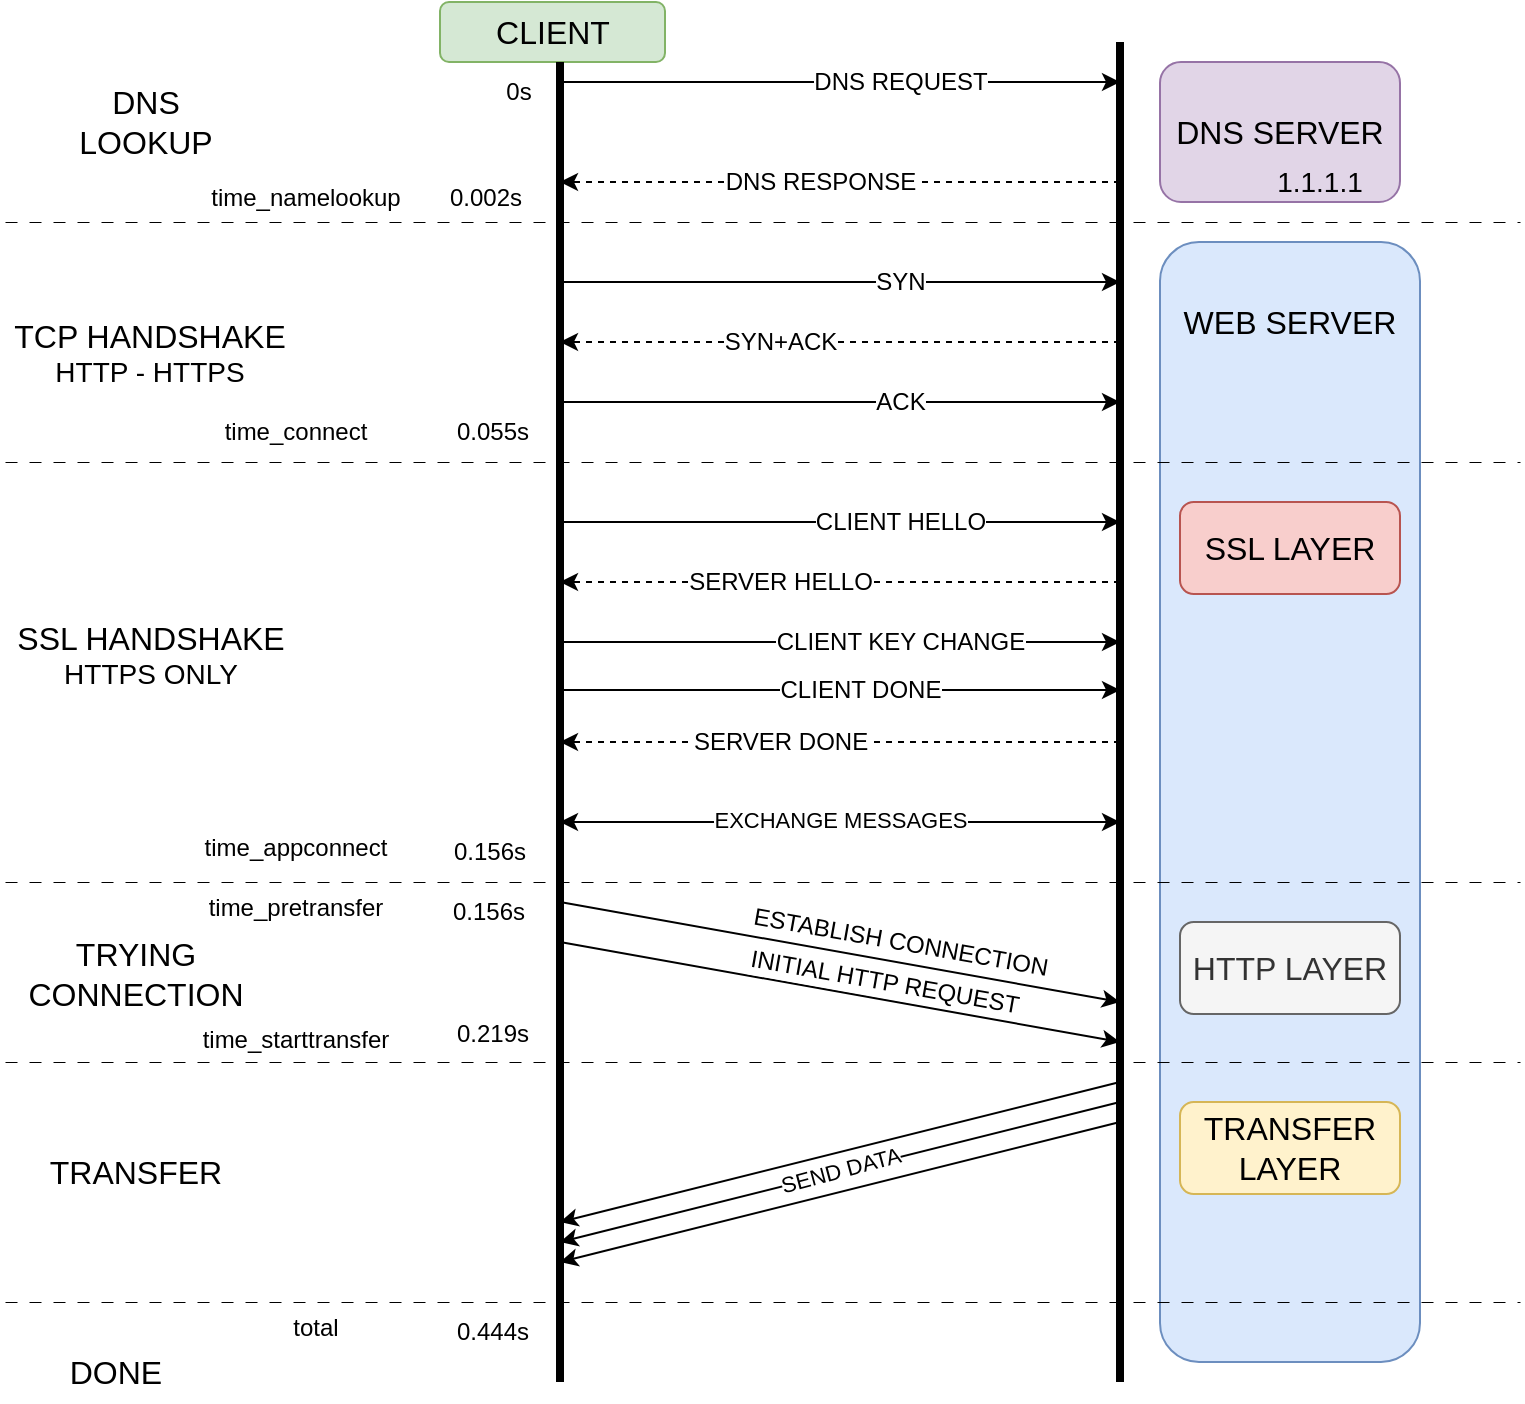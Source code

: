 <mxfile version="21.3.3" type="device">
  <diagram name="Page-1" id="1liTm15afsR-puAgwV_L">
    <mxGraphModel dx="1434" dy="746" grid="1" gridSize="10" guides="1" tooltips="1" connect="1" arrows="1" fold="1" page="1" pageScale="1" pageWidth="1169" pageHeight="827" math="0" shadow="0">
      <root>
        <mxCell id="0" />
        <mxCell id="1" parent="0" />
        <mxCell id="zWmy7efZT_JnDAbeR441-1" value="&lt;font style=&quot;font-size: 16px;&quot;&gt;CLIENT&lt;/font&gt;" style="rounded=1;whiteSpace=wrap;html=1;fillColor=#d5e8d4;strokeColor=#82b366;" vertex="1" parent="1">
          <mxGeometry x="425" y="64" width="112.5" height="30" as="geometry" />
        </mxCell>
        <mxCell id="zWmy7efZT_JnDAbeR441-2" value="&lt;font style=&quot;font-size: 16px;&quot;&gt;DNS SERVER&lt;/font&gt;" style="rounded=1;whiteSpace=wrap;html=1;fillColor=#e1d5e7;strokeColor=#9673a6;" vertex="1" parent="1">
          <mxGeometry x="785" y="94" width="120" height="70" as="geometry" />
        </mxCell>
        <mxCell id="zWmy7efZT_JnDAbeR441-3" value="" style="rounded=1;whiteSpace=wrap;html=1;fillColor=#dae8fc;strokeColor=#6c8ebf;" vertex="1" parent="1">
          <mxGeometry x="785" y="184" width="130" height="560" as="geometry" />
        </mxCell>
        <mxCell id="zWmy7efZT_JnDAbeR441-4" value="&lt;font style=&quot;font-size: 16px;&quot;&gt;WEB SERVER&lt;/font&gt;" style="text;html=1;strokeColor=none;fillColor=none;align=center;verticalAlign=middle;whiteSpace=wrap;rounded=0;" vertex="1" parent="1">
          <mxGeometry x="795" y="204" width="110" height="40" as="geometry" />
        </mxCell>
        <mxCell id="zWmy7efZT_JnDAbeR441-5" value="" style="endArrow=none;html=1;rounded=0;strokeWidth=4;" edge="1" parent="1">
          <mxGeometry width="50" height="50" relative="1" as="geometry">
            <mxPoint x="765" y="754" as="sourcePoint" />
            <mxPoint x="765" y="84" as="targetPoint" />
          </mxGeometry>
        </mxCell>
        <mxCell id="zWmy7efZT_JnDAbeR441-7" value="&lt;font style=&quot;font-size: 14px;&quot;&gt;1.1.1.1&lt;/font&gt;" style="text;html=1;strokeColor=none;fillColor=none;align=center;verticalAlign=middle;whiteSpace=wrap;rounded=0;" vertex="1" parent="1">
          <mxGeometry x="835" y="144" width="60" height="20" as="geometry" />
        </mxCell>
        <mxCell id="zWmy7efZT_JnDAbeR441-8" value="&lt;font style=&quot;font-size: 16px;&quot;&gt;SSL LAYER&lt;/font&gt;" style="rounded=1;whiteSpace=wrap;html=1;fillColor=#f8cecc;strokeColor=#b85450;" vertex="1" parent="1">
          <mxGeometry x="795" y="314" width="110" height="46" as="geometry" />
        </mxCell>
        <mxCell id="zWmy7efZT_JnDAbeR441-9" value="&lt;font style=&quot;font-size: 16px;&quot;&gt;HTTP LAYER&lt;/font&gt;" style="rounded=1;whiteSpace=wrap;html=1;fillColor=#f5f5f5;strokeColor=#666666;fontColor=#333333;" vertex="1" parent="1">
          <mxGeometry x="795" y="524" width="110" height="46" as="geometry" />
        </mxCell>
        <mxCell id="zWmy7efZT_JnDAbeR441-10" value="&lt;font style=&quot;font-size: 16px;&quot;&gt;TRANSFER&lt;br&gt;LAYER&lt;br&gt;&lt;/font&gt;" style="rounded=1;whiteSpace=wrap;html=1;fillColor=#fff2cc;strokeColor=#d6b656;" vertex="1" parent="1">
          <mxGeometry x="795" y="614" width="110" height="46" as="geometry" />
        </mxCell>
        <mxCell id="zWmy7efZT_JnDAbeR441-11" value="" style="endArrow=classic;html=1;rounded=0;" edge="1" parent="1">
          <mxGeometry width="50" height="50" relative="1" as="geometry">
            <mxPoint x="485" y="104" as="sourcePoint" />
            <mxPoint x="765" y="104" as="targetPoint" />
          </mxGeometry>
        </mxCell>
        <mxCell id="zWmy7efZT_JnDAbeR441-13" value="&lt;font style=&quot;font-size: 12px;&quot;&gt;DNS REQUEST&lt;/font&gt;" style="edgeLabel;html=1;align=center;verticalAlign=middle;resizable=0;points=[];" vertex="1" connectable="0" parent="zWmy7efZT_JnDAbeR441-11">
          <mxGeometry x="0.2" relative="1" as="geometry">
            <mxPoint x="2" as="offset" />
          </mxGeometry>
        </mxCell>
        <mxCell id="zWmy7efZT_JnDAbeR441-12" value="" style="endArrow=none;html=1;rounded=0;strokeWidth=4;" edge="1" parent="1">
          <mxGeometry width="50" height="50" relative="1" as="geometry">
            <mxPoint x="485" y="754" as="sourcePoint" />
            <mxPoint x="485" y="94" as="targetPoint" />
          </mxGeometry>
        </mxCell>
        <mxCell id="zWmy7efZT_JnDAbeR441-14" value="" style="endArrow=classic;html=1;rounded=0;dashed=1;strokeWidth=1;" edge="1" parent="1">
          <mxGeometry width="50" height="50" relative="1" as="geometry">
            <mxPoint x="765" y="154" as="sourcePoint" />
            <mxPoint x="485" y="154" as="targetPoint" />
          </mxGeometry>
        </mxCell>
        <mxCell id="zWmy7efZT_JnDAbeR441-15" value="&lt;font style=&quot;font-size: 12px;&quot;&gt;DNS RESPONSE&lt;/font&gt;" style="edgeLabel;html=1;align=center;verticalAlign=middle;resizable=0;points=[];" vertex="1" connectable="0" parent="zWmy7efZT_JnDAbeR441-14">
          <mxGeometry x="0.129" y="-1" relative="1" as="geometry">
            <mxPoint x="8" y="1" as="offset" />
          </mxGeometry>
        </mxCell>
        <mxCell id="zWmy7efZT_JnDAbeR441-17" value="" style="endArrow=classic;html=1;rounded=0;" edge="1" parent="1">
          <mxGeometry width="50" height="50" relative="1" as="geometry">
            <mxPoint x="485" y="204" as="sourcePoint" />
            <mxPoint x="765" y="204" as="targetPoint" />
          </mxGeometry>
        </mxCell>
        <mxCell id="zWmy7efZT_JnDAbeR441-18" value="&lt;font style=&quot;font-size: 12px;&quot;&gt;SYN&lt;/font&gt;" style="edgeLabel;html=1;align=center;verticalAlign=middle;resizable=0;points=[];" vertex="1" connectable="0" parent="zWmy7efZT_JnDAbeR441-17">
          <mxGeometry x="0.2" relative="1" as="geometry">
            <mxPoint x="2" as="offset" />
          </mxGeometry>
        </mxCell>
        <mxCell id="zWmy7efZT_JnDAbeR441-19" value="" style="endArrow=classic;html=1;rounded=0;dashed=1;strokeWidth=1;" edge="1" parent="1">
          <mxGeometry width="50" height="50" relative="1" as="geometry">
            <mxPoint x="765" y="234" as="sourcePoint" />
            <mxPoint x="485" y="234" as="targetPoint" />
          </mxGeometry>
        </mxCell>
        <mxCell id="zWmy7efZT_JnDAbeR441-20" value="&lt;font style=&quot;font-size: 12px;&quot;&gt;SYN+ACK&lt;/font&gt;" style="edgeLabel;html=1;align=center;verticalAlign=middle;resizable=0;points=[];" vertex="1" connectable="0" parent="zWmy7efZT_JnDAbeR441-19">
          <mxGeometry x="0.129" y="-1" relative="1" as="geometry">
            <mxPoint x="-12" y="1" as="offset" />
          </mxGeometry>
        </mxCell>
        <mxCell id="zWmy7efZT_JnDAbeR441-21" value="" style="endArrow=classic;html=1;rounded=0;" edge="1" parent="1">
          <mxGeometry width="50" height="50" relative="1" as="geometry">
            <mxPoint x="485" y="264" as="sourcePoint" />
            <mxPoint x="765" y="264" as="targetPoint" />
          </mxGeometry>
        </mxCell>
        <mxCell id="zWmy7efZT_JnDAbeR441-22" value="&lt;span style=&quot;font-size: 12px;&quot;&gt;ACK&lt;/span&gt;" style="edgeLabel;html=1;align=center;verticalAlign=middle;resizable=0;points=[];" vertex="1" connectable="0" parent="zWmy7efZT_JnDAbeR441-21">
          <mxGeometry x="0.2" relative="1" as="geometry">
            <mxPoint x="2" as="offset" />
          </mxGeometry>
        </mxCell>
        <mxCell id="zWmy7efZT_JnDAbeR441-23" value="" style="endArrow=none;dashed=1;html=1;rounded=0;dashPattern=12 12;strokeWidth=0.5;" edge="1" parent="1">
          <mxGeometry width="50" height="50" relative="1" as="geometry">
            <mxPoint x="207.5" y="294" as="sourcePoint" />
            <mxPoint x="965" y="294" as="targetPoint" />
          </mxGeometry>
        </mxCell>
        <mxCell id="zWmy7efZT_JnDAbeR441-24" value="" style="endArrow=none;dashed=1;html=1;rounded=0;dashPattern=12 12;strokeWidth=0.5;" edge="1" parent="1">
          <mxGeometry width="50" height="50" relative="1" as="geometry">
            <mxPoint x="207.5" y="174" as="sourcePoint" />
            <mxPoint x="965" y="174" as="targetPoint" />
          </mxGeometry>
        </mxCell>
        <mxCell id="zWmy7efZT_JnDAbeR441-25" value="" style="endArrow=classic;html=1;rounded=0;" edge="1" parent="1">
          <mxGeometry width="50" height="50" relative="1" as="geometry">
            <mxPoint x="485" y="324" as="sourcePoint" />
            <mxPoint x="765" y="324" as="targetPoint" />
          </mxGeometry>
        </mxCell>
        <mxCell id="zWmy7efZT_JnDAbeR441-26" value="&lt;span style=&quot;font-size: 12px;&quot;&gt;CLIENT HELLO&lt;/span&gt;" style="edgeLabel;html=1;align=center;verticalAlign=middle;resizable=0;points=[];" vertex="1" connectable="0" parent="zWmy7efZT_JnDAbeR441-25">
          <mxGeometry x="0.2" relative="1" as="geometry">
            <mxPoint x="2" as="offset" />
          </mxGeometry>
        </mxCell>
        <mxCell id="zWmy7efZT_JnDAbeR441-27" value="" style="endArrow=classic;html=1;rounded=0;dashed=1;strokeWidth=1;" edge="1" parent="1">
          <mxGeometry width="50" height="50" relative="1" as="geometry">
            <mxPoint x="765" y="354" as="sourcePoint" />
            <mxPoint x="485" y="354" as="targetPoint" />
          </mxGeometry>
        </mxCell>
        <mxCell id="zWmy7efZT_JnDAbeR441-28" value="&lt;font style=&quot;font-size: 12px;&quot;&gt;SERVER HELLO&lt;/font&gt;" style="edgeLabel;html=1;align=center;verticalAlign=middle;resizable=0;points=[];" vertex="1" connectable="0" parent="zWmy7efZT_JnDAbeR441-27">
          <mxGeometry x="0.129" y="-1" relative="1" as="geometry">
            <mxPoint x="-12" y="1" as="offset" />
          </mxGeometry>
        </mxCell>
        <mxCell id="zWmy7efZT_JnDAbeR441-29" value="" style="endArrow=classic;html=1;rounded=0;" edge="1" parent="1">
          <mxGeometry width="50" height="50" relative="1" as="geometry">
            <mxPoint x="485" y="384" as="sourcePoint" />
            <mxPoint x="765" y="384" as="targetPoint" />
          </mxGeometry>
        </mxCell>
        <mxCell id="zWmy7efZT_JnDAbeR441-30" value="&lt;span style=&quot;font-size: 12px;&quot;&gt;CLIENT KEY CHANGE&lt;/span&gt;" style="edgeLabel;html=1;align=center;verticalAlign=middle;resizable=0;points=[];" vertex="1" connectable="0" parent="zWmy7efZT_JnDAbeR441-29">
          <mxGeometry x="0.2" relative="1" as="geometry">
            <mxPoint x="2" as="offset" />
          </mxGeometry>
        </mxCell>
        <mxCell id="zWmy7efZT_JnDAbeR441-31" value="" style="endArrow=classic;html=1;rounded=0;" edge="1" parent="1">
          <mxGeometry width="50" height="50" relative="1" as="geometry">
            <mxPoint x="485" y="408" as="sourcePoint" />
            <mxPoint x="765" y="408" as="targetPoint" />
          </mxGeometry>
        </mxCell>
        <mxCell id="zWmy7efZT_JnDAbeR441-32" value="&lt;span style=&quot;font-size: 12px;&quot;&gt;CLIENT DONE&lt;/span&gt;" style="edgeLabel;html=1;align=center;verticalAlign=middle;resizable=0;points=[];" vertex="1" connectable="0" parent="zWmy7efZT_JnDAbeR441-31">
          <mxGeometry x="0.2" relative="1" as="geometry">
            <mxPoint x="-18" as="offset" />
          </mxGeometry>
        </mxCell>
        <mxCell id="zWmy7efZT_JnDAbeR441-33" value="" style="endArrow=classic;html=1;rounded=0;dashed=1;strokeWidth=1;" edge="1" parent="1">
          <mxGeometry width="50" height="50" relative="1" as="geometry">
            <mxPoint x="765" y="434" as="sourcePoint" />
            <mxPoint x="485" y="434" as="targetPoint" />
          </mxGeometry>
        </mxCell>
        <mxCell id="zWmy7efZT_JnDAbeR441-34" value="&lt;font style=&quot;font-size: 12px;&quot;&gt;SERVER DONE&lt;/font&gt;" style="edgeLabel;html=1;align=center;verticalAlign=middle;resizable=0;points=[];" vertex="1" connectable="0" parent="zWmy7efZT_JnDAbeR441-33">
          <mxGeometry x="0.129" y="-1" relative="1" as="geometry">
            <mxPoint x="-12" y="1" as="offset" />
          </mxGeometry>
        </mxCell>
        <mxCell id="zWmy7efZT_JnDAbeR441-35" value="" style="endArrow=classic;startArrow=classic;html=1;rounded=0;" edge="1" parent="1">
          <mxGeometry width="50" height="50" relative="1" as="geometry">
            <mxPoint x="485" y="474" as="sourcePoint" />
            <mxPoint x="765" y="474" as="targetPoint" />
          </mxGeometry>
        </mxCell>
        <mxCell id="zWmy7efZT_JnDAbeR441-36" value="EXCHANGE MESSAGES" style="edgeLabel;html=1;align=center;verticalAlign=middle;resizable=0;points=[];" vertex="1" connectable="0" parent="zWmy7efZT_JnDAbeR441-35">
          <mxGeometry x="-0.171" y="1" relative="1" as="geometry">
            <mxPoint x="24" as="offset" />
          </mxGeometry>
        </mxCell>
        <mxCell id="zWmy7efZT_JnDAbeR441-37" value="" style="endArrow=none;dashed=1;html=1;rounded=0;dashPattern=12 12;strokeWidth=0.5;" edge="1" parent="1">
          <mxGeometry width="50" height="50" relative="1" as="geometry">
            <mxPoint x="207.5" y="504" as="sourcePoint" />
            <mxPoint x="965" y="504" as="targetPoint" />
          </mxGeometry>
        </mxCell>
        <mxCell id="zWmy7efZT_JnDAbeR441-38" value="" style="endArrow=classic;html=1;rounded=0;" edge="1" parent="1">
          <mxGeometry width="50" height="50" relative="1" as="geometry">
            <mxPoint x="485" y="514" as="sourcePoint" />
            <mxPoint x="765" y="564" as="targetPoint" />
          </mxGeometry>
        </mxCell>
        <mxCell id="zWmy7efZT_JnDAbeR441-39" value="&lt;span style=&quot;font-size: 12px;&quot;&gt;ESTABLISH CONNECTION&lt;/span&gt;" style="edgeLabel;html=1;align=center;verticalAlign=middle;resizable=0;points=[];rotation=10;" vertex="1" connectable="0" parent="zWmy7efZT_JnDAbeR441-38">
          <mxGeometry x="0.2" relative="1" as="geometry">
            <mxPoint x="2" y="-10" as="offset" />
          </mxGeometry>
        </mxCell>
        <mxCell id="zWmy7efZT_JnDAbeR441-40" value="" style="endArrow=classic;html=1;rounded=0;" edge="1" parent="1">
          <mxGeometry width="50" height="50" relative="1" as="geometry">
            <mxPoint x="485" y="534" as="sourcePoint" />
            <mxPoint x="765" y="584" as="targetPoint" />
          </mxGeometry>
        </mxCell>
        <mxCell id="zWmy7efZT_JnDAbeR441-41" value="&lt;span style=&quot;font-size: 12px;&quot;&gt;INITIAL HTTP REQUEST&lt;/span&gt;" style="edgeLabel;html=1;align=center;verticalAlign=middle;resizable=0;points=[];rotation=10;" vertex="1" connectable="0" parent="zWmy7efZT_JnDAbeR441-40">
          <mxGeometry x="0.2" relative="1" as="geometry">
            <mxPoint x="-6" y="-10" as="offset" />
          </mxGeometry>
        </mxCell>
        <mxCell id="zWmy7efZT_JnDAbeR441-42" value="" style="endArrow=classic;html=1;rounded=0;" edge="1" parent="1">
          <mxGeometry width="50" height="50" relative="1" as="geometry">
            <mxPoint x="765" y="604" as="sourcePoint" />
            <mxPoint x="485" y="674" as="targetPoint" />
          </mxGeometry>
        </mxCell>
        <mxCell id="zWmy7efZT_JnDAbeR441-43" value="" style="endArrow=classic;html=1;rounded=0;" edge="1" parent="1">
          <mxGeometry width="50" height="50" relative="1" as="geometry">
            <mxPoint x="765" y="614" as="sourcePoint" />
            <mxPoint x="485" y="684" as="targetPoint" />
          </mxGeometry>
        </mxCell>
        <mxCell id="zWmy7efZT_JnDAbeR441-45" value="SEND DATA" style="edgeLabel;html=1;align=center;verticalAlign=middle;resizable=0;points=[];rotation=-15;" vertex="1" connectable="0" parent="zWmy7efZT_JnDAbeR441-43">
          <mxGeometry x="0.079" y="-4" relative="1" as="geometry">
            <mxPoint x="12" as="offset" />
          </mxGeometry>
        </mxCell>
        <mxCell id="zWmy7efZT_JnDAbeR441-44" value="" style="endArrow=classic;html=1;rounded=0;" edge="1" parent="1">
          <mxGeometry width="50" height="50" relative="1" as="geometry">
            <mxPoint x="765" y="624" as="sourcePoint" />
            <mxPoint x="485" y="694" as="targetPoint" />
          </mxGeometry>
        </mxCell>
        <mxCell id="zWmy7efZT_JnDAbeR441-46" value="" style="endArrow=none;dashed=1;html=1;rounded=0;dashPattern=12 12;strokeWidth=0.5;" edge="1" parent="1">
          <mxGeometry width="50" height="50" relative="1" as="geometry">
            <mxPoint x="207.5" y="594" as="sourcePoint" />
            <mxPoint x="965" y="594" as="targetPoint" />
          </mxGeometry>
        </mxCell>
        <mxCell id="zWmy7efZT_JnDAbeR441-47" value="" style="endArrow=none;dashed=1;html=1;rounded=0;dashPattern=12 12;strokeWidth=0.5;" edge="1" parent="1">
          <mxGeometry width="50" height="50" relative="1" as="geometry">
            <mxPoint x="207.5" y="714" as="sourcePoint" />
            <mxPoint x="965" y="714" as="targetPoint" />
          </mxGeometry>
        </mxCell>
        <mxCell id="zWmy7efZT_JnDAbeR441-50" value="&lt;font style=&quot;font-size: 16px;&quot;&gt;DNS LOOKUP&lt;/font&gt;" style="text;html=1;strokeColor=none;fillColor=none;align=center;verticalAlign=middle;whiteSpace=wrap;rounded=0;" vertex="1" parent="1">
          <mxGeometry x="237.5" y="104" width="80" height="40" as="geometry" />
        </mxCell>
        <mxCell id="zWmy7efZT_JnDAbeR441-51" value="&lt;font style=&quot;&quot;&gt;&lt;span style=&quot;font-size: 16px;&quot;&gt;TCP HANDSHAKE&lt;/span&gt;&lt;br&gt;&lt;font style=&quot;font-size: 14px;&quot;&gt;HTTP - HTTPS&lt;/font&gt;&lt;br&gt;&lt;/font&gt;" style="text;html=1;strokeColor=none;fillColor=none;align=center;verticalAlign=middle;whiteSpace=wrap;rounded=0;" vertex="1" parent="1">
          <mxGeometry x="205" y="214" width="150" height="50" as="geometry" />
        </mxCell>
        <mxCell id="zWmy7efZT_JnDAbeR441-53" value="&lt;font style=&quot;font-size: 16px;&quot;&gt;DONE&lt;/font&gt;" style="text;html=1;strokeColor=none;fillColor=none;align=center;verticalAlign=middle;whiteSpace=wrap;rounded=0;" vertex="1" parent="1">
          <mxGeometry x="232.5" y="734" width="60" height="30" as="geometry" />
        </mxCell>
        <mxCell id="zWmy7efZT_JnDAbeR441-54" value="&lt;font style=&quot;font-size: 16px;&quot;&gt;TRANSFER&lt;/font&gt;" style="text;html=1;strokeColor=none;fillColor=none;align=center;verticalAlign=middle;whiteSpace=wrap;rounded=0;" vertex="1" parent="1">
          <mxGeometry x="222.5" y="634" width="100" height="30" as="geometry" />
        </mxCell>
        <mxCell id="zWmy7efZT_JnDAbeR441-55" value="&lt;font style=&quot;font-size: 16px;&quot;&gt;TRYING&lt;br&gt;CONNECTION&lt;br&gt;&lt;/font&gt;" style="text;html=1;strokeColor=none;fillColor=none;align=center;verticalAlign=middle;whiteSpace=wrap;rounded=0;" vertex="1" parent="1">
          <mxGeometry x="207.5" y="530" width="130" height="40" as="geometry" />
        </mxCell>
        <mxCell id="zWmy7efZT_JnDAbeR441-56" value="&lt;font style=&quot;&quot;&gt;&lt;span style=&quot;font-size: 16px;&quot;&gt;SSL HANDSHAKE&lt;/span&gt;&lt;br&gt;&lt;font style=&quot;font-size: 14px;&quot;&gt;HTTPS ONLY&lt;/font&gt;&lt;br&gt;&lt;/font&gt;" style="text;html=1;strokeColor=none;fillColor=none;align=center;verticalAlign=middle;whiteSpace=wrap;rounded=0;" vertex="1" parent="1">
          <mxGeometry x="207.5" y="372" width="145" height="36" as="geometry" />
        </mxCell>
        <mxCell id="zWmy7efZT_JnDAbeR441-57" value="time_namelookup" style="text;html=1;strokeColor=none;fillColor=none;align=center;verticalAlign=middle;whiteSpace=wrap;rounded=0;" vertex="1" parent="1">
          <mxGeometry x="292.5" y="149" width="130" height="25" as="geometry" />
        </mxCell>
        <mxCell id="zWmy7efZT_JnDAbeR441-58" value="time_connect" style="text;html=1;strokeColor=none;fillColor=none;align=center;verticalAlign=middle;whiteSpace=wrap;rounded=0;" vertex="1" parent="1">
          <mxGeometry x="287.5" y="266.5" width="130" height="25" as="geometry" />
        </mxCell>
        <mxCell id="zWmy7efZT_JnDAbeR441-59" value="time_appconnect" style="text;html=1;strokeColor=none;fillColor=none;align=center;verticalAlign=middle;whiteSpace=wrap;rounded=0;" vertex="1" parent="1">
          <mxGeometry x="287.5" y="474" width="130" height="25" as="geometry" />
        </mxCell>
        <mxCell id="zWmy7efZT_JnDAbeR441-60" value="time_pretransfer" style="text;html=1;strokeColor=none;fillColor=none;align=center;verticalAlign=middle;whiteSpace=wrap;rounded=0;" vertex="1" parent="1">
          <mxGeometry x="287.5" y="504" width="130" height="25" as="geometry" />
        </mxCell>
        <mxCell id="zWmy7efZT_JnDAbeR441-61" value="time_starttransfer" style="text;html=1;strokeColor=none;fillColor=none;align=center;verticalAlign=middle;whiteSpace=wrap;rounded=0;" vertex="1" parent="1">
          <mxGeometry x="287.5" y="570" width="130" height="25" as="geometry" />
        </mxCell>
        <mxCell id="zWmy7efZT_JnDAbeR441-62" value="total" style="text;html=1;strokeColor=none;fillColor=none;align=center;verticalAlign=middle;whiteSpace=wrap;rounded=0;" vertex="1" parent="1">
          <mxGeometry x="302.5" y="714" width="120" height="25" as="geometry" />
        </mxCell>
        <mxCell id="zWmy7efZT_JnDAbeR441-63" value="0s" style="text;html=1;strokeColor=none;fillColor=none;align=center;verticalAlign=middle;whiteSpace=wrap;rounded=0;" vertex="1" parent="1">
          <mxGeometry x="447.5" y="94" width="32.5" height="30" as="geometry" />
        </mxCell>
        <mxCell id="zWmy7efZT_JnDAbeR441-64" value="0.055s" style="text;html=1;strokeColor=none;fillColor=none;align=center;verticalAlign=middle;whiteSpace=wrap;rounded=0;" vertex="1" parent="1">
          <mxGeometry x="425" y="264" width="52.5" height="30" as="geometry" />
        </mxCell>
        <mxCell id="zWmy7efZT_JnDAbeR441-65" value="0.156s" style="text;html=1;strokeColor=none;fillColor=none;align=center;verticalAlign=middle;whiteSpace=wrap;rounded=0;" vertex="1" parent="1">
          <mxGeometry x="417.5" y="504" width="62.5" height="30" as="geometry" />
        </mxCell>
        <mxCell id="zWmy7efZT_JnDAbeR441-66" value="0.002s" style="text;html=1;strokeColor=none;fillColor=none;align=center;verticalAlign=middle;whiteSpace=wrap;rounded=0;" vertex="1" parent="1">
          <mxGeometry x="417.5" y="146.5" width="60" height="30" as="geometry" />
        </mxCell>
        <mxCell id="zWmy7efZT_JnDAbeR441-67" value="0.156s" style="text;html=1;strokeColor=none;fillColor=none;align=center;verticalAlign=middle;whiteSpace=wrap;rounded=0;" vertex="1" parent="1">
          <mxGeometry x="420" y="474" width="60" height="30" as="geometry" />
        </mxCell>
        <mxCell id="zWmy7efZT_JnDAbeR441-68" value="0.219s" style="text;html=1;strokeColor=none;fillColor=none;align=center;verticalAlign=middle;whiteSpace=wrap;rounded=0;" vertex="1" parent="1">
          <mxGeometry x="420" y="565" width="62.5" height="30" as="geometry" />
        </mxCell>
        <mxCell id="zWmy7efZT_JnDAbeR441-69" value="0.444s" style="text;html=1;strokeColor=none;fillColor=none;align=center;verticalAlign=middle;whiteSpace=wrap;rounded=0;" vertex="1" parent="1">
          <mxGeometry x="420" y="714" width="62.5" height="30" as="geometry" />
        </mxCell>
      </root>
    </mxGraphModel>
  </diagram>
</mxfile>
